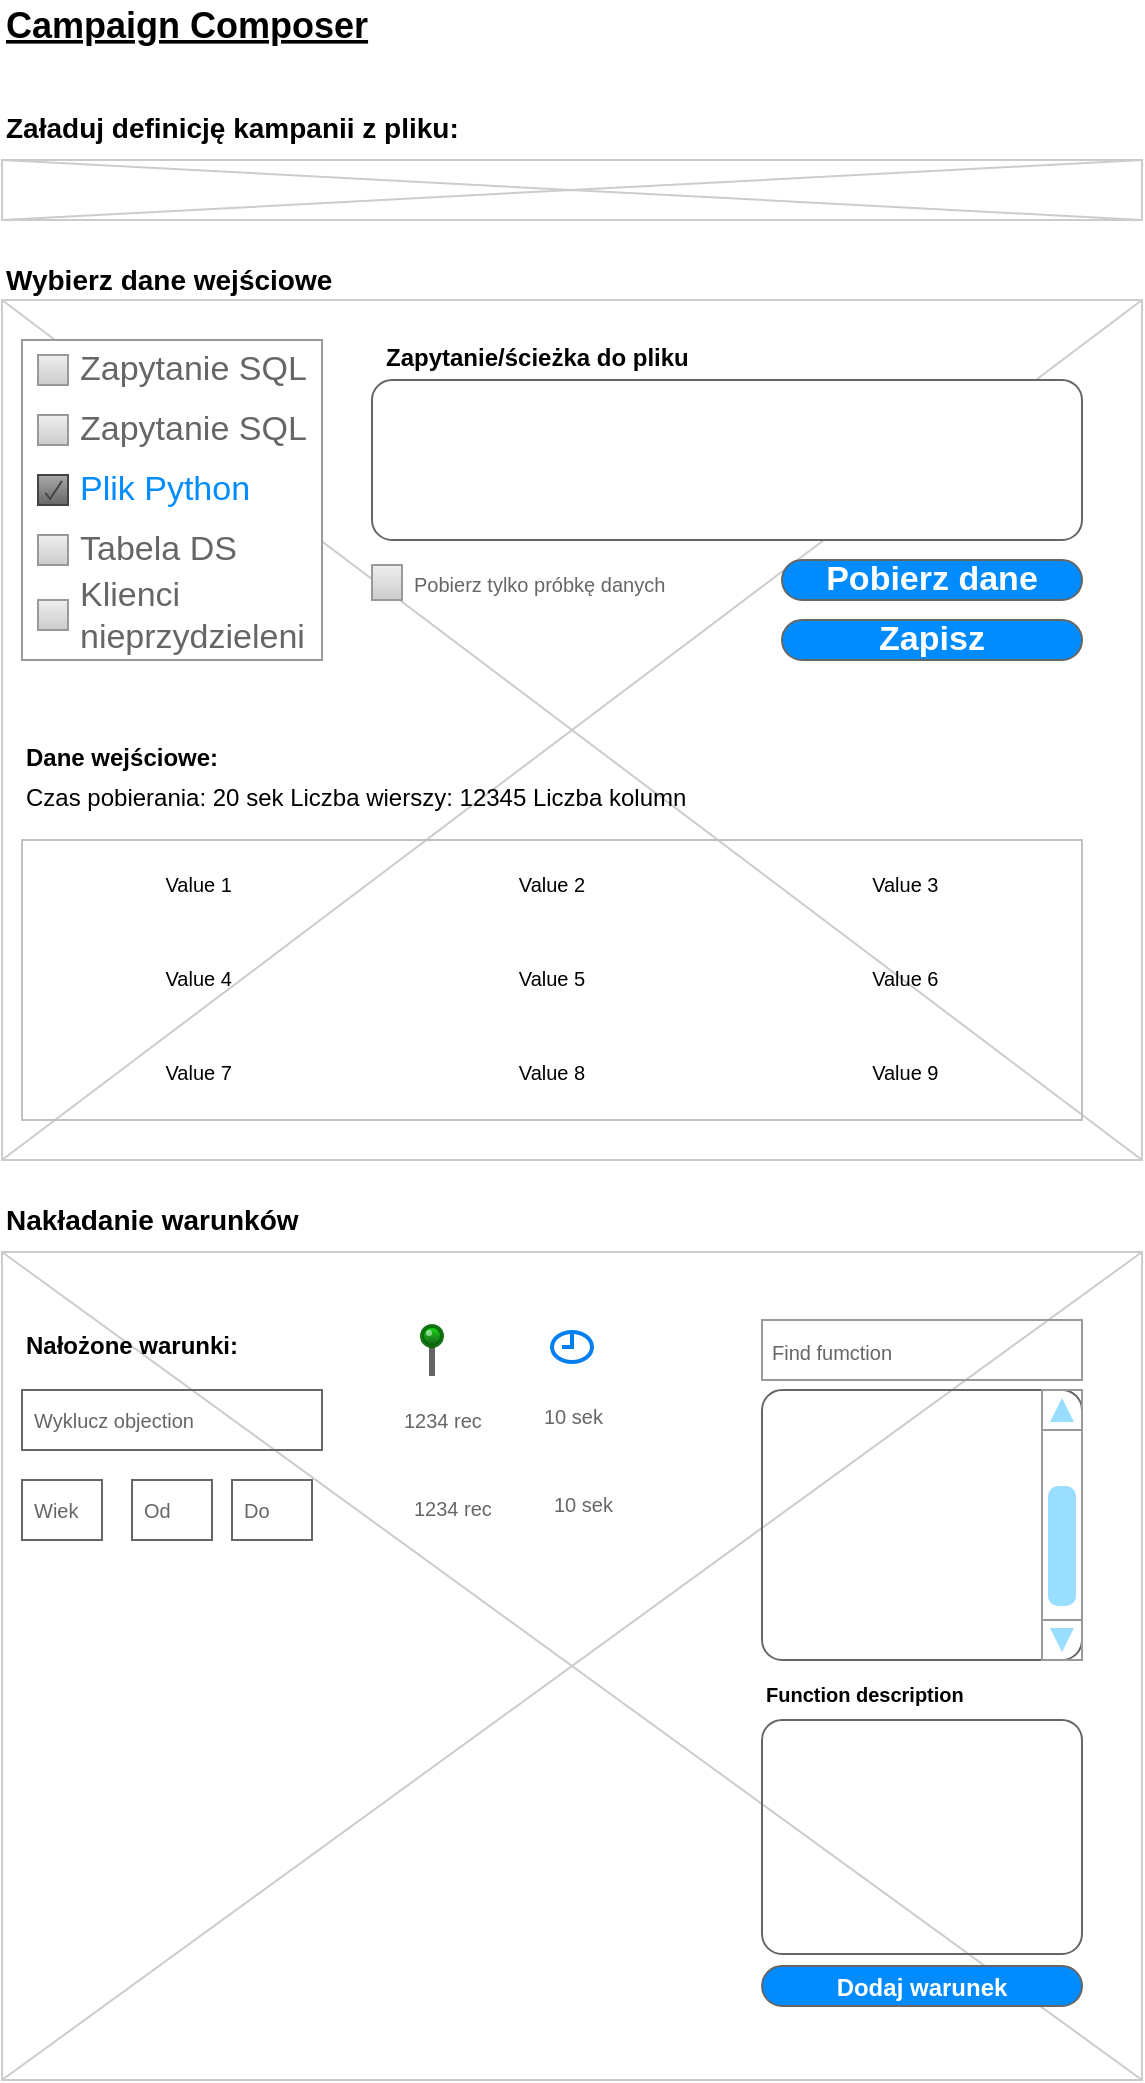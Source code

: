 <mxfile version="12.8.1" type="github">
  <diagram name="Page-1" id="f1b7ffb7-ca1e-a977-7cf5-a751b3c06c05">
    <mxGraphModel dx="1040" dy="527" grid="1" gridSize="10" guides="1" tooltips="1" connect="1" arrows="1" fold="1" page="1" pageScale="1" pageWidth="826" pageHeight="1169" background="#ffffff" math="0" shadow="0">
      <root>
        <mxCell id="0" />
        <mxCell id="1" parent="0" />
        <mxCell id="13" value="" style="verticalLabelPosition=bottom;verticalAlign=top;strokeWidth=1;shape=mxgraph.mockup.graphics.iconGrid;strokeColor=#CCCCCC;gridSize=1,1;" parent="1" vertex="1">
          <mxGeometry x="190" y="220" width="570" height="430" as="geometry" />
        </mxCell>
        <mxCell id="2" value="Campaign Composer" style="text;spacingTop=-5;fontSize=18;fontStyle=5" parent="1" vertex="1">
          <mxGeometry x="190" y="70" width="230" height="20" as="geometry" />
        </mxCell>
        <mxCell id="10" value="Wybierz dane wejściowe" style="text;spacingTop=-5;fontSize=14;fontStyle=1" parent="1" vertex="1">
          <mxGeometry x="190" y="200" width="250" height="20" as="geometry" />
        </mxCell>
        <mxCell id="50" value="" style="verticalLabelPosition=bottom;verticalAlign=top;strokeWidth=1;shape=mxgraph.mockup.graphics.iconGrid;strokeColor=#CCCCCC;gridSize=1,1;" parent="1" vertex="1">
          <mxGeometry x="190" y="150" width="570" height="30" as="geometry" />
        </mxCell>
        <mxCell id="51" value="Zapytanie/ścieżka do pliku" style="text;spacingTop=-5;fontStyle=1" parent="1" vertex="1">
          <mxGeometry x="380" y="240" width="30" height="20" as="geometry" />
        </mxCell>
        <mxCell id="rB9tY-ax31ugRvZ0QZS--175" value="" style="strokeWidth=1;shadow=0;dashed=0;align=center;html=1;shape=mxgraph.mockup.forms.rrect;rSize=0;strokeColor=#999999;fillColor=#ffffff;recursiveResize=0;" vertex="1" parent="1">
          <mxGeometry x="200" y="240" width="150" height="160" as="geometry" />
        </mxCell>
        <mxCell id="rB9tY-ax31ugRvZ0QZS--176" value="Zapytanie SQL" style="strokeWidth=1;shadow=0;dashed=0;align=center;html=1;shape=mxgraph.mockup.forms.rrect;rSize=0;fillColor=#eeeeee;strokeColor=#999999;gradientColor=#cccccc;align=left;spacingLeft=4;fontSize=17;fontColor=#666666;labelPosition=right;" vertex="1" parent="rB9tY-ax31ugRvZ0QZS--175">
          <mxGeometry x="8" y="7.5" width="15" height="15" as="geometry" />
        </mxCell>
        <mxCell id="rB9tY-ax31ugRvZ0QZS--177" value="Zapytanie SQL" style="strokeWidth=1;shadow=0;dashed=0;align=center;html=1;shape=mxgraph.mockup.forms.rrect;rSize=0;fillColor=#eeeeee;strokeColor=#999999;gradientColor=#cccccc;align=left;spacingLeft=4;fontSize=17;fontColor=#666666;labelPosition=right;" vertex="1" parent="rB9tY-ax31ugRvZ0QZS--175">
          <mxGeometry x="8" y="37.5" width="15" height="15" as="geometry" />
        </mxCell>
        <mxCell id="rB9tY-ax31ugRvZ0QZS--178" value="Plik Python" style="strokeWidth=1;shadow=0;dashed=0;align=center;html=1;shape=mxgraph.mockup.forms.checkbox;rSize=0;resizable=0;fillColor=#aaaaaa;strokeColor=#444444;gradientColor=#666666;align=left;spacingLeft=4;fontSize=17;fontColor=#008cff;labelPosition=right;" vertex="1" parent="rB9tY-ax31ugRvZ0QZS--175">
          <mxGeometry x="8" y="67.5" width="15" height="15" as="geometry" />
        </mxCell>
        <mxCell id="rB9tY-ax31ugRvZ0QZS--179" value="Tabela DS" style="strokeWidth=1;shadow=0;dashed=0;align=center;html=1;shape=mxgraph.mockup.forms.rrect;rSize=0;fillColor=#eeeeee;strokeColor=#999999;gradientColor=#cccccc;align=left;spacingLeft=4;fontSize=17;fontColor=#666666;labelPosition=right;" vertex="1" parent="rB9tY-ax31ugRvZ0QZS--175">
          <mxGeometry x="8" y="97.5" width="15" height="15" as="geometry" />
        </mxCell>
        <mxCell id="rB9tY-ax31ugRvZ0QZS--188" value="Klienci&lt;br&gt;nieprzydzieleni" style="strokeWidth=1;shadow=0;dashed=0;align=center;html=1;shape=mxgraph.mockup.forms.rrect;rSize=0;fillColor=#eeeeee;strokeColor=#999999;gradientColor=#cccccc;align=left;spacingLeft=4;fontSize=17;fontColor=#666666;labelPosition=right;" vertex="1" parent="rB9tY-ax31ugRvZ0QZS--175">
          <mxGeometry x="8" y="130" width="15" height="15" as="geometry" />
        </mxCell>
        <mxCell id="rB9tY-ax31ugRvZ0QZS--185" value="" style="shape=mxgraph.mockup.containers.marginRect;rectMarginTop=10;strokeColor=#666666;strokeWidth=1;dashed=0;rounded=1;arcSize=5;recursiveResize=0;" vertex="1" parent="1">
          <mxGeometry x="375" y="250" width="355" height="90" as="geometry" />
        </mxCell>
        <mxCell id="rB9tY-ax31ugRvZ0QZS--189" value="Załaduj definicję kampanii z pliku:" style="text;spacingTop=-5;fontSize=14;fontStyle=1" vertex="1" parent="1">
          <mxGeometry x="190" y="124" width="250" height="20" as="geometry" />
        </mxCell>
        <mxCell id="rB9tY-ax31ugRvZ0QZS--190" value="" style="shape=image;html=1;verticalAlign=top;verticalLabelPosition=bottom;labelBackgroundColor=#ffffff;imageAspect=0;aspect=fixed;image=https://cdn4.iconfinder.com/data/icons/common-toolbar/36/Open-128.png;fontSize=14;" vertex="1" parent="1">
          <mxGeometry x="210" y="156" width="18" height="18" as="geometry" />
        </mxCell>
        <mxCell id="rB9tY-ax31ugRvZ0QZS--191" value="Zapisz" style="strokeWidth=1;shadow=0;dashed=0;align=center;html=1;shape=mxgraph.mockup.buttons.button;strokeColor=#666666;fontColor=#ffffff;mainText=;buttonStyle=round;fontSize=17;fontStyle=1;fillColor=#008cff;whiteSpace=wrap;" vertex="1" parent="1">
          <mxGeometry x="580" y="380" width="150" height="20" as="geometry" />
        </mxCell>
        <mxCell id="rB9tY-ax31ugRvZ0QZS--192" value="Pobierz dane" style="strokeWidth=1;shadow=0;dashed=0;align=center;html=1;shape=mxgraph.mockup.buttons.button;strokeColor=#666666;fontColor=#ffffff;mainText=;buttonStyle=round;fontSize=17;fontStyle=1;fillColor=#008cff;whiteSpace=wrap;" vertex="1" parent="1">
          <mxGeometry x="580" y="350" width="150" height="20" as="geometry" />
        </mxCell>
        <mxCell id="rB9tY-ax31ugRvZ0QZS--199" value="&lt;table border=&quot;0&quot; width=&quot;100%&quot; style=&quot;width: 100% ; height: 100% ; border-collapse: collapse ; font-size: 10px&quot;&gt;&lt;tbody&gt;&lt;tr&gt;&lt;td align=&quot;center&quot;&gt;&lt;font style=&quot;font-size: 10px&quot;&gt;Value 1&lt;/font&gt;&lt;/td&gt;&lt;td align=&quot;center&quot;&gt;&lt;font style=&quot;font-size: 10px&quot;&gt;Value 2&lt;/font&gt;&lt;/td&gt;&lt;td align=&quot;center&quot;&gt;&lt;font style=&quot;font-size: 10px&quot;&gt;Value 3&lt;/font&gt;&lt;/td&gt;&lt;/tr&gt;&lt;tr&gt;&lt;td align=&quot;center&quot;&gt;&lt;font style=&quot;font-size: 10px&quot;&gt;Value 4&lt;/font&gt;&lt;/td&gt;&lt;td align=&quot;center&quot;&gt;&lt;font style=&quot;font-size: 10px&quot;&gt;Value 5&lt;/font&gt;&lt;/td&gt;&lt;td align=&quot;center&quot;&gt;&lt;font style=&quot;font-size: 10px&quot;&gt;Value 6&lt;/font&gt;&lt;/td&gt;&lt;/tr&gt;&lt;tr&gt;&lt;td align=&quot;center&quot;&gt;&lt;font style=&quot;font-size: 10px&quot;&gt;Value 7&lt;/font&gt;&lt;/td&gt;&lt;td align=&quot;center&quot;&gt;&lt;font style=&quot;font-size: 10px&quot;&gt;Value 8&lt;/font&gt;&lt;/td&gt;&lt;td align=&quot;center&quot;&gt;&lt;font style=&quot;font-size: 10px&quot;&gt;Value 9&lt;/font&gt;&lt;/td&gt;&lt;/tr&gt;&lt;/tbody&gt;&lt;/table&gt;" style="text;html=1;strokeColor=#c0c0c0;fillColor=none;overflow=fill;fontSize=14;" vertex="1" parent="1">
          <mxGeometry x="200" y="490" width="530" height="140" as="geometry" />
        </mxCell>
        <mxCell id="rB9tY-ax31ugRvZ0QZS--203" value="Dane wejściowe:&#xa;" style="text;spacingTop=-5;fontStyle=1" vertex="1" parent="1">
          <mxGeometry x="200" y="440" width="30" height="20" as="geometry" />
        </mxCell>
        <mxCell id="rB9tY-ax31ugRvZ0QZS--206" value="Czas pobierania: 20 sek Liczba wierszy: 12345 Liczba kolumn" style="text;spacingTop=-5;fontStyle=0" vertex="1" parent="1">
          <mxGeometry x="200" y="460" width="30" height="20" as="geometry" />
        </mxCell>
        <mxCell id="rB9tY-ax31ugRvZ0QZS--207" value="&lt;font style=&quot;font-size: 10px&quot;&gt;Pobierz tylko próbkę danych&lt;/font&gt;" style="strokeWidth=1;shadow=0;dashed=0;align=center;html=1;shape=mxgraph.mockup.forms.rrect;rSize=0;fillColor=#eeeeee;strokeColor=#999999;gradientColor=#cccccc;align=left;spacingLeft=4;fontSize=17;fontColor=#666666;labelPosition=right;" vertex="1" parent="1">
          <mxGeometry x="375" y="352.5" width="15" height="17.5" as="geometry" />
        </mxCell>
        <mxCell id="rB9tY-ax31ugRvZ0QZS--212" value="Nakładanie warunków" style="text;spacingTop=-5;fontSize=14;fontStyle=1" vertex="1" parent="1">
          <mxGeometry x="190" y="670" width="250" height="20" as="geometry" />
        </mxCell>
        <mxCell id="rB9tY-ax31ugRvZ0QZS--213" value="" style="verticalLabelPosition=bottom;verticalAlign=top;strokeWidth=1;shape=mxgraph.mockup.graphics.iconGrid;strokeColor=#CCCCCC;gridSize=1,1;" vertex="1" parent="1">
          <mxGeometry x="190" y="696" width="570" height="414" as="geometry" />
        </mxCell>
        <mxCell id="rB9tY-ax31ugRvZ0QZS--223" value="&lt;font style=&quot;font-size: 10px&quot;&gt;Find fumction&lt;/font&gt;" style="strokeWidth=1;shadow=0;dashed=0;align=center;html=1;shape=mxgraph.mockup.forms.pwField;strokeColor=#999999;mainText=;align=left;fontColor=#666666;fontSize=17;spacingLeft=3;fillColor=none;gradientColor=none;" vertex="1" parent="1">
          <mxGeometry x="570" y="730" width="160" height="30" as="geometry" />
        </mxCell>
        <mxCell id="rB9tY-ax31ugRvZ0QZS--224" value="" style="shape=mxgraph.mockup.containers.marginRect;rectMarginTop=10;strokeColor=#666666;strokeWidth=1;dashed=0;rounded=1;arcSize=5;recursiveResize=0;fillColor=none;gradientColor=none;fontSize=14;" vertex="1" parent="1">
          <mxGeometry x="570" y="755" width="160" height="145" as="geometry" />
        </mxCell>
        <mxCell id="rB9tY-ax31ugRvZ0QZS--230" value="" style="verticalLabelPosition=bottom;shadow=0;dashed=0;align=center;html=1;verticalAlign=top;strokeWidth=1;shape=mxgraph.mockup.navigation.scrollBar;strokeColor=#999999;barPos=20;fillColor2=#99ddff;strokeColor2=none;direction=north;fillColor=none;gradientColor=none;fontSize=10;" vertex="1" parent="1">
          <mxGeometry x="710" y="765" width="10" height="135" as="geometry" />
        </mxCell>
        <mxCell id="rB9tY-ax31ugRvZ0QZS--234" value="" style="shape=image;html=1;verticalAlign=top;verticalLabelPosition=bottom;labelBackgroundColor=#ffffff;imageAspect=0;aspect=fixed;image=https://cdn3.iconfinder.com/data/icons/wpzoom-developer-icon-set/500/67-128.png;fillColor=none;gradientColor=none;fontSize=13;" vertex="1" parent="1">
          <mxGeometry x="710" y="736" width="18" height="18" as="geometry" />
        </mxCell>
        <mxCell id="rB9tY-ax31ugRvZ0QZS--235" value="" style="shape=mxgraph.mockup.containers.marginRect;rectMarginTop=10;strokeColor=#666666;strokeWidth=1;dashed=0;rounded=1;arcSize=5;recursiveResize=0;fillColor=none;gradientColor=none;fontSize=12;" vertex="1" parent="1">
          <mxGeometry x="570" y="920" width="160" height="127" as="geometry" />
        </mxCell>
        <mxCell id="rB9tY-ax31ugRvZ0QZS--239" value="Function description" style="text;spacingTop=-5;fontStyle=1;fontSize=10;" vertex="1" parent="1">
          <mxGeometry x="570" y="910" width="30" height="20" as="geometry" />
        </mxCell>
        <mxCell id="rB9tY-ax31ugRvZ0QZS--242" value="&lt;span style=&quot;font-size: 12px&quot;&gt;Dodaj warunek&lt;/span&gt;" style="strokeWidth=1;shadow=0;dashed=0;align=center;html=1;shape=mxgraph.mockup.buttons.button;strokeColor=#666666;fontColor=#ffffff;mainText=;buttonStyle=round;fontSize=17;fontStyle=1;fillColor=#008cff;whiteSpace=wrap;" vertex="1" parent="1">
          <mxGeometry x="570" y="1053" width="160" height="20" as="geometry" />
        </mxCell>
        <mxCell id="rB9tY-ax31ugRvZ0QZS--243" value="Nałożone warunki:" style="text;spacingTop=-5;fontSize=12;fontStyle=1" vertex="1" parent="1">
          <mxGeometry x="200" y="734" width="250" height="20" as="geometry" />
        </mxCell>
        <mxCell id="rB9tY-ax31ugRvZ0QZS--244" value="&lt;font style=&quot;font-size: 10px&quot;&gt;Wyklucz objection&lt;/font&gt;" style="strokeWidth=1;shadow=0;dashed=0;align=center;html=1;shape=mxgraph.mockup.text.textBox;fontColor=#666666;align=left;fontSize=17;spacingLeft=4;spacingTop=-3;strokeColor=#666666;mainText=;fillColor=none;gradientColor=none;" vertex="1" parent="1">
          <mxGeometry x="200" y="765" width="150" height="30" as="geometry" />
        </mxCell>
        <mxCell id="rB9tY-ax31ugRvZ0QZS--245" value="" style="html=1;verticalLabelPosition=bottom;align=center;labelBackgroundColor=#ffffff;verticalAlign=top;strokeWidth=2;strokeColor=#0080F0;shadow=0;dashed=0;shape=mxgraph.ios7.icons.clock;fillColor=none;gradientColor=none;fontSize=12;" vertex="1" parent="1">
          <mxGeometry x="465" y="736" width="20" height="15" as="geometry" />
        </mxCell>
        <mxCell id="rB9tY-ax31ugRvZ0QZS--246" value="&lt;font style=&quot;font-size: 10px&quot;&gt;10 sek&lt;/font&gt;" style="strokeWidth=1;shadow=0;dashed=0;align=center;html=1;shape=mxgraph.mockup.text.textBox;fontColor=#666666;align=left;fontSize=17;spacingLeft=4;spacingTop=-3;strokeColor=none;mainText=;fillColor=none;gradientColor=none;" vertex="1" parent="1">
          <mxGeometry x="455" y="765.5" width="40" height="25" as="geometry" />
        </mxCell>
        <mxCell id="rB9tY-ax31ugRvZ0QZS--249" value="" style="verticalLabelPosition=top;shadow=0;dashed=0;align=center;html=1;verticalAlign=bottom;strokeWidth=1;shape=mxgraph.mockup.misc.pin;fillColor2=#00dd00;fillColor3=#004400;strokeColor=#006600;fillColor=none;gradientColor=none;fontSize=12;" vertex="1" parent="1">
          <mxGeometry x="400" y="733" width="10" height="25" as="geometry" />
        </mxCell>
        <mxCell id="rB9tY-ax31ugRvZ0QZS--250" value="&lt;font style=&quot;font-size: 10px&quot;&gt;1234 rec&lt;/font&gt;" style="strokeWidth=1;shadow=0;dashed=0;align=center;html=1;shape=mxgraph.mockup.text.textBox;fontColor=#666666;align=left;fontSize=17;spacingLeft=4;spacingTop=-3;strokeColor=none;mainText=;fillColor=none;gradientColor=none;" vertex="1" parent="1">
          <mxGeometry x="385" y="767.5" width="40" height="25" as="geometry" />
        </mxCell>
        <mxCell id="rB9tY-ax31ugRvZ0QZS--251" value="&lt;font style=&quot;font-size: 10px&quot;&gt;Wiek&lt;/font&gt;" style="strokeWidth=1;shadow=0;dashed=0;align=center;html=1;shape=mxgraph.mockup.text.textBox;fontColor=#666666;align=left;fontSize=17;spacingLeft=4;spacingTop=-3;strokeColor=#666666;mainText=;fillColor=none;gradientColor=none;" vertex="1" parent="1">
          <mxGeometry x="200" y="810" width="40" height="30" as="geometry" />
        </mxCell>
        <mxCell id="rB9tY-ax31ugRvZ0QZS--252" value="&lt;font style=&quot;font-size: 10px&quot;&gt;Od&lt;/font&gt;" style="strokeWidth=1;shadow=0;dashed=0;align=center;html=1;shape=mxgraph.mockup.text.textBox;fontColor=#666666;align=left;fontSize=17;spacingLeft=4;spacingTop=-3;strokeColor=#666666;mainText=;fillColor=none;gradientColor=none;" vertex="1" parent="1">
          <mxGeometry x="255" y="810" width="40" height="30" as="geometry" />
        </mxCell>
        <mxCell id="rB9tY-ax31ugRvZ0QZS--253" value="&lt;font style=&quot;font-size: 10px&quot;&gt;Do&lt;/font&gt;" style="strokeWidth=1;shadow=0;dashed=0;align=center;html=1;shape=mxgraph.mockup.text.textBox;fontColor=#666666;align=left;fontSize=17;spacingLeft=4;spacingTop=-3;strokeColor=#666666;mainText=;fillColor=none;gradientColor=none;" vertex="1" parent="1">
          <mxGeometry x="305" y="810" width="40" height="30" as="geometry" />
        </mxCell>
        <mxCell id="rB9tY-ax31ugRvZ0QZS--256" value="&lt;font style=&quot;font-size: 10px&quot;&gt;10 sek&lt;/font&gt;" style="strokeWidth=1;shadow=0;dashed=0;align=center;html=1;shape=mxgraph.mockup.text.textBox;fontColor=#666666;align=left;fontSize=17;spacingLeft=4;spacingTop=-3;strokeColor=none;mainText=;fillColor=none;gradientColor=none;" vertex="1" parent="1">
          <mxGeometry x="460" y="810" width="40" height="25" as="geometry" />
        </mxCell>
        <mxCell id="rB9tY-ax31ugRvZ0QZS--257" value="&lt;font style=&quot;font-size: 10px&quot;&gt;1234 rec&lt;/font&gt;" style="strokeWidth=1;shadow=0;dashed=0;align=center;html=1;shape=mxgraph.mockup.text.textBox;fontColor=#666666;align=left;fontSize=17;spacingLeft=4;spacingTop=-3;strokeColor=none;mainText=;fillColor=none;gradientColor=none;" vertex="1" parent="1">
          <mxGeometry x="390" y="812" width="40" height="25" as="geometry" />
        </mxCell>
      </root>
    </mxGraphModel>
  </diagram>
</mxfile>
